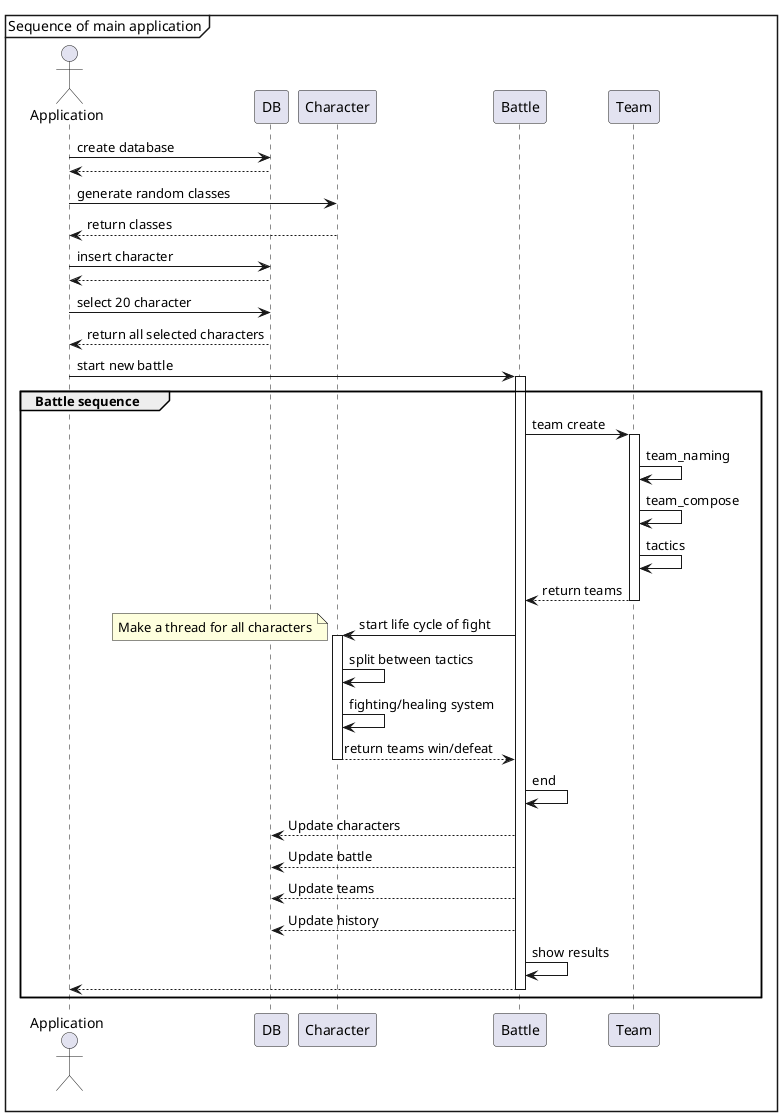 @startuml Main
mainframe Sequence of main application

Actor Application
Application -> DB:create database

DB --> Application

Application -> Character:generate random classes

Character --> Application:return classes

Application -> DB:insert character

DB --> Application

Application -> DB:select 20 character

DB --> Application: return all selected characters

Application -> Battle:start new battle
activate Battle

group Battle sequence

Battle -> Team:team create
activate Team

Team -> Team:team_naming

Team -> Team:team_compose

Team -> Team:tactics

Team --> Battle:return teams
deactivate Team

Battle -> Character:start life cycle of fight
note left: Make a thread for all characters
activate Character

Character -> Character:split between tactics

Character -> Character:fighting/healing system

Character --> Battle:return teams win/defeat
deactivate Character

Battle -> Battle:end

Battle --> DB:Update characters
Battle --> DB:Update battle
Battle --> DB:Update teams
Battle --> DB:Update history

Battle -> Battle:show results

Battle --> Application
deactivate Battle
end

@enduml